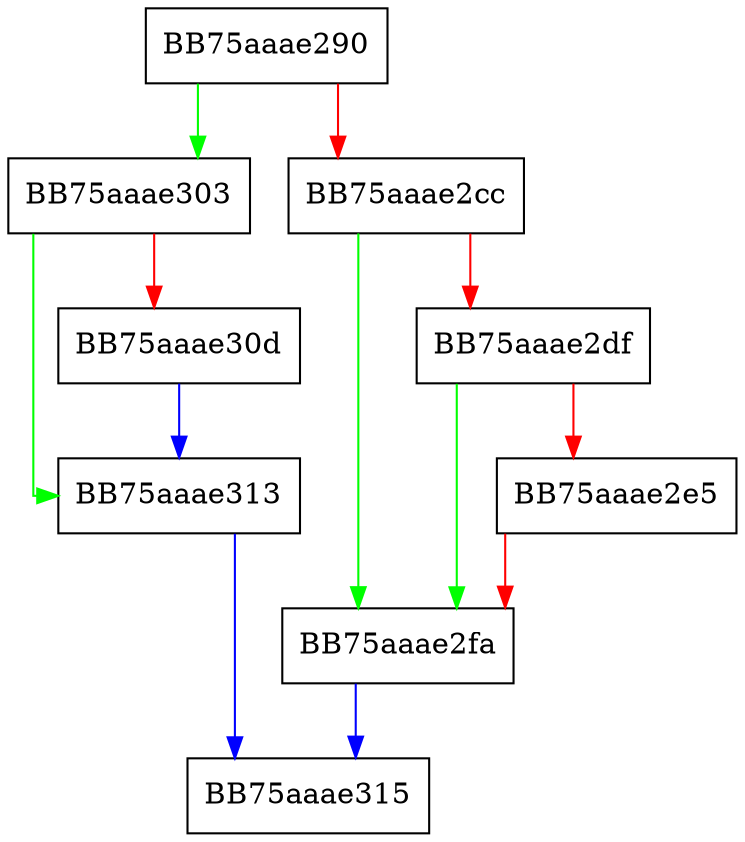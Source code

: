 digraph Read {
  node [shape="box"];
  graph [splines=ortho];
  BB75aaae290 -> BB75aaae303 [color="green"];
  BB75aaae290 -> BB75aaae2cc [color="red"];
  BB75aaae2cc -> BB75aaae2fa [color="green"];
  BB75aaae2cc -> BB75aaae2df [color="red"];
  BB75aaae2df -> BB75aaae2fa [color="green"];
  BB75aaae2df -> BB75aaae2e5 [color="red"];
  BB75aaae2e5 -> BB75aaae2fa [color="red"];
  BB75aaae2fa -> BB75aaae315 [color="blue"];
  BB75aaae303 -> BB75aaae313 [color="green"];
  BB75aaae303 -> BB75aaae30d [color="red"];
  BB75aaae30d -> BB75aaae313 [color="blue"];
  BB75aaae313 -> BB75aaae315 [color="blue"];
}